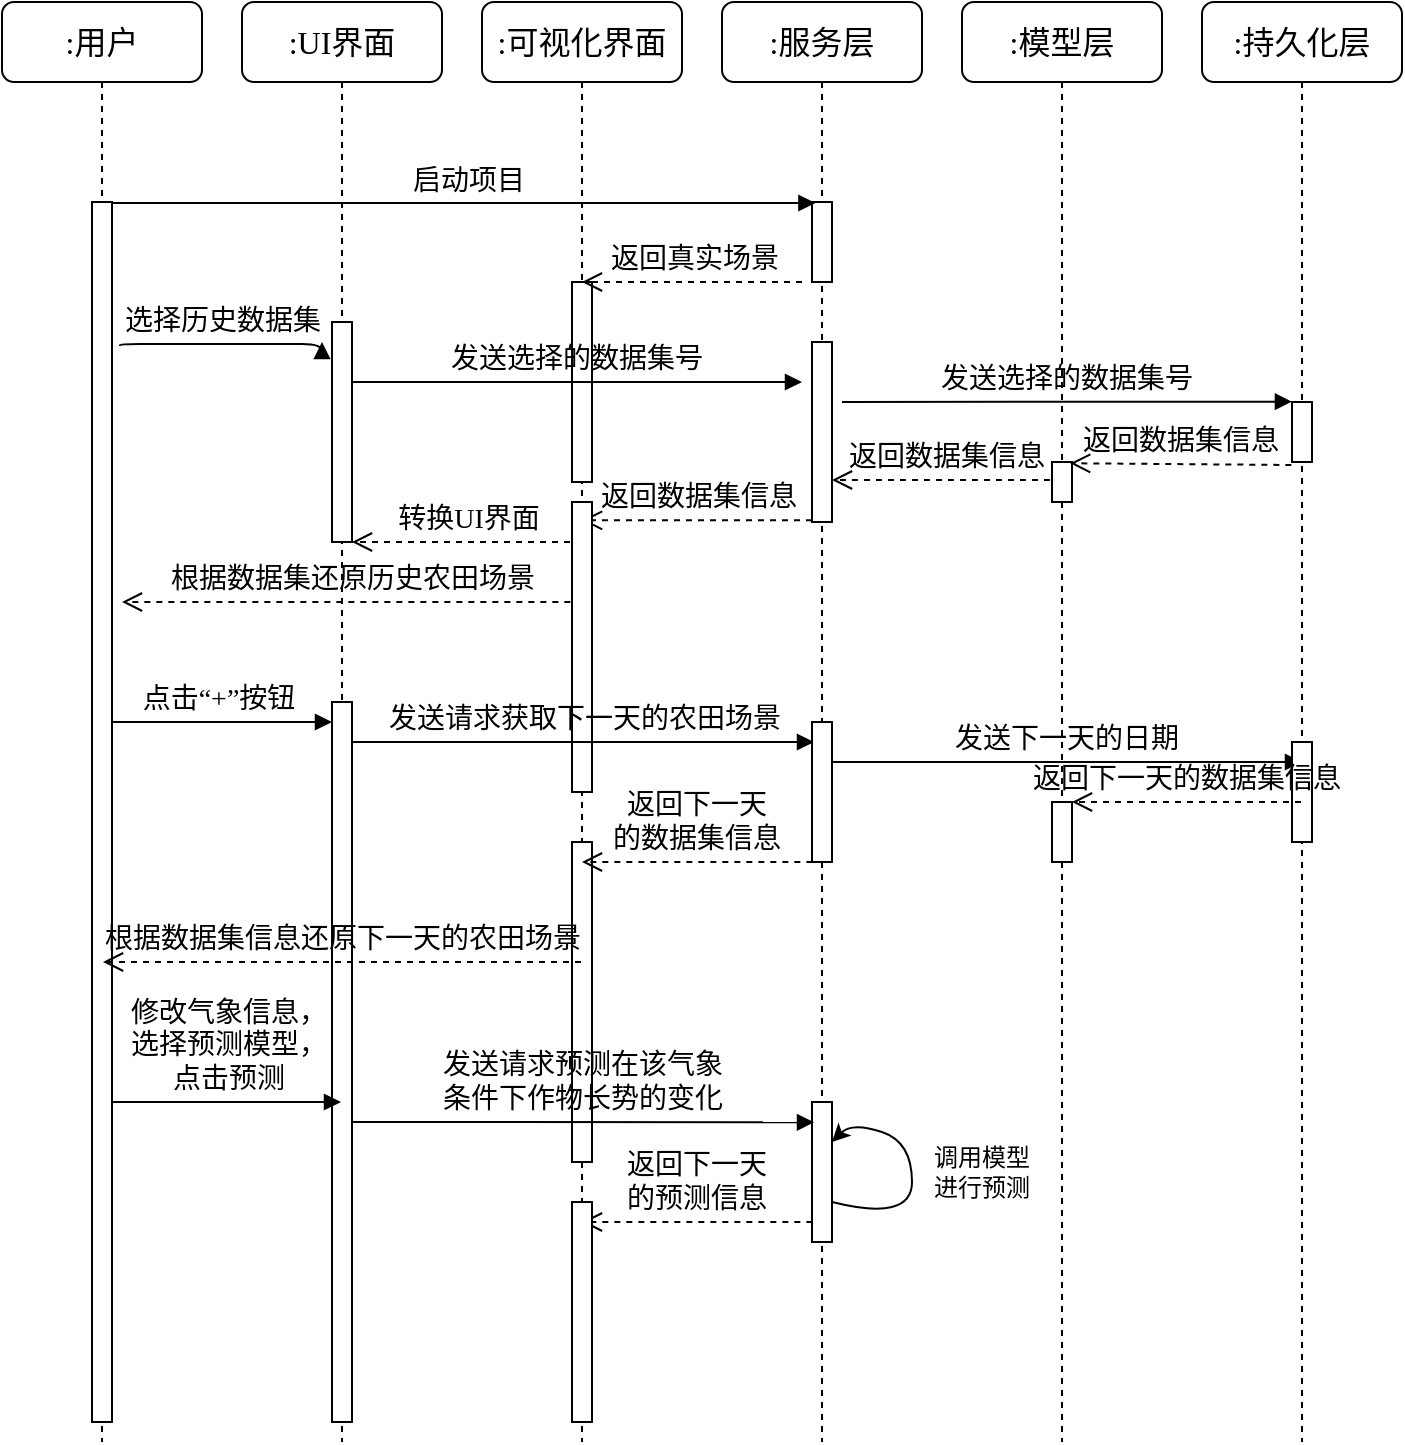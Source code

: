 <mxfile version="24.3.1" type="github">
  <diagram name="Page-1" id="13e1069c-82ec-6db2-03f1-153e76fe0fe0">
    <mxGraphModel dx="690" dy="398" grid="1" gridSize="10" guides="1" tooltips="1" connect="1" arrows="1" fold="1" page="1" pageScale="1" pageWidth="1100" pageHeight="850" background="none" math="0" shadow="0">
      <root>
        <mxCell id="0" />
        <mxCell id="1" parent="0" />
        <mxCell id="7baba1c4bc27f4b0-2" value="&lt;font style=&quot;font-size: 16px;&quot;&gt;:UI界面&lt;/font&gt;" style="shape=umlLifeline;perimeter=lifelinePerimeter;whiteSpace=wrap;html=1;container=1;collapsible=0;recursiveResize=0;outlineConnect=0;rounded=1;shadow=0;comic=0;labelBackgroundColor=none;strokeWidth=1;fontFamily=Verdana;fontSize=12;align=center;" parent="1" vertex="1">
          <mxGeometry x="240" y="80" width="100" height="720" as="geometry" />
        </mxCell>
        <mxCell id="7baba1c4bc27f4b0-10" value="" style="html=1;points=[];perimeter=orthogonalPerimeter;rounded=0;shadow=0;comic=0;labelBackgroundColor=none;strokeWidth=1;fontFamily=Verdana;fontSize=12;align=center;" parent="7baba1c4bc27f4b0-2" vertex="1">
          <mxGeometry x="45" y="160" width="10" height="110" as="geometry" />
        </mxCell>
        <mxCell id="tDSSOY3JjB5FIB1IRcV5-15" value="&lt;font style=&quot;font-size: 14px;&quot;&gt;转换UI界面&lt;/font&gt;" style="html=1;verticalAlign=bottom;endArrow=open;dashed=1;endSize=8;labelBackgroundColor=none;fontFamily=Verdana;fontSize=12;" edge="1" parent="7baba1c4bc27f4b0-2">
          <mxGeometry relative="1" as="geometry">
            <mxPoint x="55.004" y="270" as="targetPoint" />
            <mxPoint x="170" y="270" as="sourcePoint" />
          </mxGeometry>
        </mxCell>
        <mxCell id="tDSSOY3JjB5FIB1IRcV5-16" value="&lt;span style=&quot;font-size: 14px;&quot;&gt;根据数据集还原历史农田场景&lt;/span&gt;" style="html=1;verticalAlign=bottom;endArrow=open;dashed=1;endSize=8;labelBackgroundColor=none;fontFamily=Verdana;fontSize=12;" edge="1" parent="7baba1c4bc27f4b0-2">
          <mxGeometry relative="1" as="geometry">
            <mxPoint x="-60" y="300" as="targetPoint" />
            <mxPoint x="170.17" y="300" as="sourcePoint" />
          </mxGeometry>
        </mxCell>
        <mxCell id="tDSSOY3JjB5FIB1IRcV5-17" value="" style="html=1;points=[];perimeter=orthogonalPerimeter;rounded=0;shadow=0;comic=0;labelBackgroundColor=none;strokeWidth=1;fontFamily=Verdana;fontSize=12;align=center;" vertex="1" parent="7baba1c4bc27f4b0-2">
          <mxGeometry x="45" y="350" width="10" height="360" as="geometry" />
        </mxCell>
        <mxCell id="7baba1c4bc27f4b0-23" value="&lt;font style=&quot;font-size: 14px;&quot;&gt;点击“+”按钮&lt;/font&gt;" style="html=1;verticalAlign=bottom;endArrow=block;labelBackgroundColor=none;fontFamily=Verdana;fontSize=12;" parent="7baba1c4bc27f4b0-2" edge="1">
          <mxGeometry relative="1" as="geometry">
            <mxPoint x="-69.5" y="360" as="sourcePoint" />
            <mxPoint x="45" y="360" as="targetPoint" />
          </mxGeometry>
        </mxCell>
        <mxCell id="7baba1c4bc27f4b0-3" value="&lt;font style=&quot;font-size: 16px;&quot;&gt;:可视化界面&lt;/font&gt;" style="shape=umlLifeline;perimeter=lifelinePerimeter;whiteSpace=wrap;html=1;container=1;collapsible=0;recursiveResize=0;outlineConnect=0;rounded=1;shadow=0;comic=0;labelBackgroundColor=none;strokeWidth=1;fontFamily=Verdana;fontSize=12;align=center;" parent="1" vertex="1">
          <mxGeometry x="360" y="80" width="100" height="720" as="geometry" />
        </mxCell>
        <mxCell id="7baba1c4bc27f4b0-13" value="" style="html=1;points=[];perimeter=orthogonalPerimeter;rounded=0;shadow=0;comic=0;labelBackgroundColor=none;strokeWidth=1;fontFamily=Verdana;fontSize=12;align=center;" parent="7baba1c4bc27f4b0-3" vertex="1">
          <mxGeometry x="45" y="140" width="10" height="100" as="geometry" />
        </mxCell>
        <mxCell id="tDSSOY3JjB5FIB1IRcV5-13" value="&lt;font style=&quot;font-size: 14px;&quot;&gt;返回数据集信息&lt;/font&gt;" style="html=1;verticalAlign=bottom;endArrow=open;dashed=1;endSize=8;exitX=0;exitY=0.95;labelBackgroundColor=none;fontFamily=Verdana;fontSize=12;" edge="1" parent="7baba1c4bc27f4b0-3">
          <mxGeometry relative="1" as="geometry">
            <mxPoint x="50.024" y="259.17" as="targetPoint" />
            <mxPoint x="165" y="259.17" as="sourcePoint" />
          </mxGeometry>
        </mxCell>
        <mxCell id="tDSSOY3JjB5FIB1IRcV5-25" value="" style="html=1;points=[];perimeter=orthogonalPerimeter;rounded=0;shadow=0;comic=0;labelBackgroundColor=none;strokeWidth=1;fontFamily=Verdana;fontSize=12;align=center;" vertex="1" parent="7baba1c4bc27f4b0-3">
          <mxGeometry x="45" y="420" width="10" height="160" as="geometry" />
        </mxCell>
        <mxCell id="tDSSOY3JjB5FIB1IRcV5-24" value="&lt;span style=&quot;font-size: 14px;&quot;&gt;返回下一天&lt;/span&gt;&lt;div&gt;&lt;span style=&quot;font-size: 14px;&quot;&gt;的数据集信息&lt;/span&gt;&lt;/div&gt;" style="html=1;verticalAlign=bottom;endArrow=open;dashed=1;endSize=8;labelBackgroundColor=none;fontFamily=Verdana;fontSize=12;" edge="1" parent="7baba1c4bc27f4b0-3" target="7baba1c4bc27f4b0-3">
          <mxGeometry x="0.004" relative="1" as="geometry">
            <mxPoint x="80" y="430" as="targetPoint" />
            <mxPoint x="165.17" y="430" as="sourcePoint" />
            <mxPoint as="offset" />
          </mxGeometry>
        </mxCell>
        <mxCell id="tDSSOY3JjB5FIB1IRcV5-30" value="" style="html=1;points=[];perimeter=orthogonalPerimeter;rounded=0;shadow=0;comic=0;labelBackgroundColor=none;strokeWidth=1;fontFamily=Verdana;fontSize=12;align=center;" vertex="1" parent="7baba1c4bc27f4b0-3">
          <mxGeometry x="45" y="250" width="10" height="145" as="geometry" />
        </mxCell>
        <mxCell id="tDSSOY3JjB5FIB1IRcV5-29" value="&lt;font style=&quot;font-size: 14px;&quot;&gt;发送请求获取下一天的农田场景&lt;/font&gt;" style="html=1;verticalAlign=bottom;endArrow=block;labelBackgroundColor=none;fontFamily=Verdana;fontSize=12;entryX=0.067;entryY=0.244;entryDx=0;entryDy=0;entryPerimeter=0;" edge="1" parent="7baba1c4bc27f4b0-3">
          <mxGeometry relative="1" as="geometry">
            <mxPoint x="-65" y="370" as="sourcePoint" />
            <mxPoint x="166" y="370" as="targetPoint" />
            <mxPoint as="offset" />
          </mxGeometry>
        </mxCell>
        <mxCell id="tDSSOY3JjB5FIB1IRcV5-36" value="&lt;span style=&quot;font-size: 14px;&quot;&gt;返回下一天&lt;/span&gt;&lt;div&gt;&lt;span style=&quot;font-size: 14px;&quot;&gt;的预测信息&lt;/span&gt;&lt;/div&gt;" style="html=1;verticalAlign=bottom;endArrow=open;dashed=1;endSize=8;labelBackgroundColor=none;fontFamily=Verdana;fontSize=12;" edge="1" parent="7baba1c4bc27f4b0-3">
          <mxGeometry x="0.004" relative="1" as="geometry">
            <mxPoint x="50" y="610" as="targetPoint" />
            <mxPoint x="165.17" y="610" as="sourcePoint" />
            <mxPoint as="offset" />
          </mxGeometry>
        </mxCell>
        <mxCell id="7baba1c4bc27f4b0-4" value="&lt;font style=&quot;font-size: 16px;&quot;&gt;:服务层&lt;/font&gt;" style="shape=umlLifeline;perimeter=lifelinePerimeter;whiteSpace=wrap;html=1;container=1;collapsible=0;recursiveResize=0;outlineConnect=0;rounded=1;shadow=0;comic=0;labelBackgroundColor=none;strokeWidth=1;fontFamily=Verdana;fontSize=12;align=center;" parent="1" vertex="1">
          <mxGeometry x="480" y="80" width="100" height="720" as="geometry" />
        </mxCell>
        <mxCell id="7baba1c4bc27f4b0-16" value="" style="html=1;points=[];perimeter=orthogonalPerimeter;rounded=0;shadow=0;comic=0;labelBackgroundColor=none;strokeWidth=1;fontFamily=Verdana;fontSize=12;align=center;" parent="7baba1c4bc27f4b0-4" vertex="1">
          <mxGeometry x="45" y="100" width="10" height="40" as="geometry" />
        </mxCell>
        <mxCell id="tDSSOY3JjB5FIB1IRcV5-3" value="" style="html=1;points=[];perimeter=orthogonalPerimeter;rounded=0;shadow=0;comic=0;labelBackgroundColor=none;strokeWidth=1;fontFamily=Verdana;fontSize=12;align=center;" vertex="1" parent="7baba1c4bc27f4b0-4">
          <mxGeometry x="45" y="170" width="10" height="90" as="geometry" />
        </mxCell>
        <mxCell id="tDSSOY3JjB5FIB1IRcV5-12" value="&lt;font style=&quot;font-size: 14px;&quot;&gt;返回数据集信息&lt;/font&gt;" style="html=1;verticalAlign=bottom;endArrow=open;dashed=1;endSize=8;exitX=0;exitY=0.95;labelBackgroundColor=none;fontFamily=Verdana;fontSize=12;" edge="1" parent="7baba1c4bc27f4b0-4">
          <mxGeometry x="-0.004" relative="1" as="geometry">
            <mxPoint x="55.004" y="239" as="targetPoint" />
            <mxPoint x="169.98" y="239" as="sourcePoint" />
            <mxPoint as="offset" />
          </mxGeometry>
        </mxCell>
        <mxCell id="tDSSOY3JjB5FIB1IRcV5-20" value="" style="html=1;points=[];perimeter=orthogonalPerimeter;rounded=0;shadow=0;comic=0;labelBackgroundColor=none;strokeWidth=1;fontFamily=Verdana;fontSize=12;align=center;" vertex="1" parent="7baba1c4bc27f4b0-4">
          <mxGeometry x="45" y="360" width="10" height="70" as="geometry" />
        </mxCell>
        <mxCell id="tDSSOY3JjB5FIB1IRcV5-21" value="&lt;font style=&quot;font-size: 14px;&quot;&gt;发送下一天的日期&lt;/font&gt;" style="html=1;verticalAlign=bottom;endArrow=block;labelBackgroundColor=none;fontFamily=Verdana;fontSize=12;entryX=0.5;entryY=0.2;entryDx=0;entryDy=0;entryPerimeter=0;" edge="1" parent="7baba1c4bc27f4b0-4" target="tDSSOY3JjB5FIB1IRcV5-22">
          <mxGeometry x="-0.003" relative="1" as="geometry">
            <mxPoint x="55" y="380" as="sourcePoint" />
            <mxPoint x="280" y="380" as="targetPoint" />
            <mxPoint as="offset" />
          </mxGeometry>
        </mxCell>
        <mxCell id="tDSSOY3JjB5FIB1IRcV5-31" value="" style="html=1;points=[];perimeter=orthogonalPerimeter;rounded=0;shadow=0;comic=0;labelBackgroundColor=none;strokeWidth=1;fontFamily=Verdana;fontSize=12;align=center;" vertex="1" parent="7baba1c4bc27f4b0-4">
          <mxGeometry x="45" y="550" width="10" height="70" as="geometry" />
        </mxCell>
        <mxCell id="tDSSOY3JjB5FIB1IRcV5-34" value="" style="curved=1;endArrow=classic;html=1;rounded=0;" edge="1" parent="7baba1c4bc27f4b0-4">
          <mxGeometry width="50" height="50" relative="1" as="geometry">
            <mxPoint x="55" y="600" as="sourcePoint" />
            <mxPoint x="55" y="570" as="targetPoint" />
            <Array as="points">
              <mxPoint x="95" y="610" />
              <mxPoint x="95" y="570" />
              <mxPoint x="65" y="560" />
            </Array>
          </mxGeometry>
        </mxCell>
        <mxCell id="7baba1c4bc27f4b0-5" value="&lt;font style=&quot;font-size: 16px;&quot;&gt;:模型层&lt;/font&gt;" style="shape=umlLifeline;perimeter=lifelinePerimeter;whiteSpace=wrap;html=1;container=1;collapsible=0;recursiveResize=0;outlineConnect=0;rounded=1;shadow=0;comic=0;labelBackgroundColor=none;strokeWidth=1;fontFamily=Verdana;fontSize=12;align=center;" parent="1" vertex="1">
          <mxGeometry x="600" y="80" width="100" height="720" as="geometry" />
        </mxCell>
        <mxCell id="7baba1c4bc27f4b0-19" value="" style="html=1;points=[];perimeter=orthogonalPerimeter;rounded=0;shadow=0;comic=0;labelBackgroundColor=none;strokeWidth=1;fontFamily=Verdana;fontSize=12;align=center;" parent="7baba1c4bc27f4b0-5" vertex="1">
          <mxGeometry x="45" y="230" width="10" height="20" as="geometry" />
        </mxCell>
        <mxCell id="tDSSOY3JjB5FIB1IRcV5-35" value="调用模型进行预测" style="text;html=1;align=center;verticalAlign=middle;whiteSpace=wrap;rounded=0;" vertex="1" parent="7baba1c4bc27f4b0-5">
          <mxGeometry x="-20" y="570" width="60" height="30" as="geometry" />
        </mxCell>
        <mxCell id="tDSSOY3JjB5FIB1IRcV5-38" value="" style="html=1;points=[];perimeter=orthogonalPerimeter;rounded=0;shadow=0;comic=0;labelBackgroundColor=none;strokeWidth=1;fontFamily=Verdana;fontSize=12;align=center;" vertex="1" parent="7baba1c4bc27f4b0-5">
          <mxGeometry x="45" y="400" width="10" height="30" as="geometry" />
        </mxCell>
        <mxCell id="7baba1c4bc27f4b0-6" value="&lt;font style=&quot;font-size: 16px;&quot;&gt;:持久化层&lt;/font&gt;" style="shape=umlLifeline;perimeter=lifelinePerimeter;whiteSpace=wrap;html=1;container=1;collapsible=0;recursiveResize=0;outlineConnect=0;rounded=1;shadow=0;comic=0;labelBackgroundColor=none;strokeWidth=1;fontFamily=Verdana;fontSize=12;align=center;" parent="1" vertex="1">
          <mxGeometry x="720" y="80" width="100" height="720" as="geometry" />
        </mxCell>
        <mxCell id="tDSSOY3JjB5FIB1IRcV5-8" value="" style="html=1;points=[];perimeter=orthogonalPerimeter;rounded=0;shadow=0;comic=0;labelBackgroundColor=none;strokeWidth=1;fontFamily=Verdana;fontSize=12;align=center;" vertex="1" parent="7baba1c4bc27f4b0-6">
          <mxGeometry x="45" y="200" width="10" height="30" as="geometry" />
        </mxCell>
        <mxCell id="tDSSOY3JjB5FIB1IRcV5-22" value="" style="html=1;points=[];perimeter=orthogonalPerimeter;rounded=0;shadow=0;comic=0;labelBackgroundColor=none;strokeWidth=1;fontFamily=Verdana;fontSize=12;align=center;" vertex="1" parent="7baba1c4bc27f4b0-6">
          <mxGeometry x="45" y="370" width="10" height="50" as="geometry" />
        </mxCell>
        <mxCell id="7baba1c4bc27f4b0-8" value="&lt;font style=&quot;font-size: 16px;&quot;&gt;:用户&lt;/font&gt;" style="shape=umlLifeline;perimeter=lifelinePerimeter;whiteSpace=wrap;html=1;container=1;collapsible=0;recursiveResize=0;outlineConnect=0;rounded=1;shadow=0;comic=0;labelBackgroundColor=none;strokeWidth=1;fontFamily=Verdana;fontSize=12;align=center;" parent="1" vertex="1">
          <mxGeometry x="120" y="80" width="100" height="720" as="geometry" />
        </mxCell>
        <mxCell id="7baba1c4bc27f4b0-9" value="" style="html=1;points=[];perimeter=orthogonalPerimeter;rounded=0;shadow=0;comic=0;labelBackgroundColor=none;strokeWidth=1;fontFamily=Verdana;fontSize=12;align=center;" parent="7baba1c4bc27f4b0-8" vertex="1">
          <mxGeometry x="45" y="100" width="10" height="610" as="geometry" />
        </mxCell>
        <mxCell id="tDSSOY3JjB5FIB1IRcV5-27" value="&lt;span style=&quot;font-size: 14px;&quot;&gt;修改气象信息，&lt;/span&gt;&lt;div&gt;&lt;span style=&quot;font-size: 14px;&quot;&gt;选择预测模型，&lt;/span&gt;&lt;/div&gt;&lt;div&gt;&lt;span style=&quot;font-size: 14px;&quot;&gt;点击预测&lt;/span&gt;&lt;/div&gt;" style="html=1;verticalAlign=bottom;endArrow=block;labelBackgroundColor=none;fontFamily=Verdana;fontSize=12;" edge="1" parent="7baba1c4bc27f4b0-8">
          <mxGeometry relative="1" as="geometry">
            <mxPoint x="55" y="550" as="sourcePoint" />
            <mxPoint x="169.5" y="550" as="targetPoint" />
          </mxGeometry>
        </mxCell>
        <mxCell id="7baba1c4bc27f4b0-11" value="&lt;font style=&quot;font-size: 14px;&quot;&gt;启动项目&lt;/font&gt;" style="html=1;verticalAlign=bottom;endArrow=block;labelBackgroundColor=none;fontFamily=Verdana;fontSize=12;edgeStyle=elbowEdgeStyle;elbow=vertical;entryX=0.171;entryY=0.013;entryDx=0;entryDy=0;entryPerimeter=0;" parent="1" source="7baba1c4bc27f4b0-9" target="7baba1c4bc27f4b0-16" edge="1">
          <mxGeometry x="0.008" relative="1" as="geometry">
            <mxPoint x="220" y="190" as="sourcePoint" />
            <mxPoint x="250" y="180" as="targetPoint" />
            <mxPoint as="offset" />
          </mxGeometry>
        </mxCell>
        <mxCell id="tDSSOY3JjB5FIB1IRcV5-1" value="&lt;font style=&quot;font-size: 14px;&quot;&gt;返回真实场景&lt;/font&gt;" style="html=1;verticalAlign=bottom;endArrow=open;dashed=1;endSize=8;labelBackgroundColor=none;fontFamily=Verdana;fontSize=12;" edge="1" parent="1" target="7baba1c4bc27f4b0-3">
          <mxGeometry x="-0.008" relative="1" as="geometry">
            <mxPoint x="155" y="220" as="targetPoint" />
            <mxPoint x="520" y="220" as="sourcePoint" />
            <Array as="points">
              <mxPoint x="520" y="220" />
            </Array>
            <mxPoint as="offset" />
          </mxGeometry>
        </mxCell>
        <mxCell id="tDSSOY3JjB5FIB1IRcV5-4" value="&lt;font style=&quot;font-size: 14px;&quot;&gt;发送选择的数据集号&lt;/font&gt;" style="html=1;verticalAlign=bottom;endArrow=block;labelBackgroundColor=none;fontFamily=Verdana;fontSize=12;" edge="1" parent="1">
          <mxGeometry x="-0.003" relative="1" as="geometry">
            <mxPoint x="295" y="270" as="sourcePoint" />
            <mxPoint x="520" y="270" as="targetPoint" />
            <mxPoint as="offset" />
          </mxGeometry>
        </mxCell>
        <mxCell id="tDSSOY3JjB5FIB1IRcV5-7" value="&lt;font style=&quot;font-size: 14px;&quot;&gt;发送选择的数据集号&lt;/font&gt;" style="html=1;verticalAlign=bottom;endArrow=block;labelBackgroundColor=none;fontFamily=Verdana;fontSize=12;entryX=-0.004;entryY=-0.006;entryDx=0;entryDy=0;entryPerimeter=0;" edge="1" parent="1" target="tDSSOY3JjB5FIB1IRcV5-8">
          <mxGeometry x="-0.003" relative="1" as="geometry">
            <mxPoint x="540" y="280" as="sourcePoint" />
            <mxPoint x="860" y="280" as="targetPoint" />
            <mxPoint as="offset" />
          </mxGeometry>
        </mxCell>
        <mxCell id="tDSSOY3JjB5FIB1IRcV5-2" value="&lt;font style=&quot;font-size: 14px;&quot;&gt;选择历史数据集&lt;/font&gt;" style="html=1;verticalAlign=bottom;endArrow=block;labelBackgroundColor=none;fontFamily=Verdana;fontSize=12;edgeStyle=elbowEdgeStyle;elbow=vertical;" edge="1" parent="1">
          <mxGeometry x="0.0" relative="1" as="geometry">
            <mxPoint x="179" y="252" as="sourcePoint" />
            <mxPoint x="280" y="250" as="targetPoint" />
            <mxPoint as="offset" />
          </mxGeometry>
        </mxCell>
        <mxCell id="tDSSOY3JjB5FIB1IRcV5-9" value="&lt;font style=&quot;font-size: 14px;&quot;&gt;返回数据集信息&lt;/font&gt;" style="html=1;verticalAlign=bottom;endArrow=open;dashed=1;endSize=8;labelBackgroundColor=none;fontFamily=Verdana;fontSize=12;entryX=0.906;entryY=0.031;entryDx=0;entryDy=0;entryPerimeter=0;exitX=-0.033;exitY=1.05;exitDx=0;exitDy=0;exitPerimeter=0;" edge="1" parent="1" source="tDSSOY3JjB5FIB1IRcV5-8" target="7baba1c4bc27f4b0-19">
          <mxGeometry relative="1" as="geometry">
            <mxPoint x="690" y="320" as="targetPoint" />
            <mxPoint x="770" y="321" as="sourcePoint" />
          </mxGeometry>
        </mxCell>
        <mxCell id="tDSSOY3JjB5FIB1IRcV5-26" value="&lt;span style=&quot;font-size: 14px;&quot;&gt;根据数据集信息还原下一天的农田场景&lt;/span&gt;" style="html=1;verticalAlign=bottom;endArrow=open;dashed=1;endSize=8;labelBackgroundColor=none;fontFamily=Verdana;fontSize=12;" edge="1" parent="1" source="7baba1c4bc27f4b0-3">
          <mxGeometry relative="1" as="geometry">
            <mxPoint x="170.504" y="560" as="targetPoint" />
            <mxPoint x="285" y="560" as="sourcePoint" />
          </mxGeometry>
        </mxCell>
        <mxCell id="tDSSOY3JjB5FIB1IRcV5-19" value="&lt;font style=&quot;font-size: 14px;&quot;&gt;发送请求预测在该气象&lt;/font&gt;&lt;div&gt;&lt;font style=&quot;font-size: 14px;&quot;&gt;条件下作物长势的变化&lt;/font&gt;&lt;/div&gt;" style="html=1;verticalAlign=bottom;endArrow=block;labelBackgroundColor=none;fontFamily=Verdana;fontSize=12;entryX=0.1;entryY=0.145;entryDx=0;entryDy=0;entryPerimeter=0;" edge="1" parent="1" target="tDSSOY3JjB5FIB1IRcV5-31">
          <mxGeometry relative="1" as="geometry">
            <mxPoint x="295" y="640" as="sourcePoint" />
            <mxPoint x="520" y="640" as="targetPoint" />
            <mxPoint as="offset" />
          </mxGeometry>
        </mxCell>
        <mxCell id="tDSSOY3JjB5FIB1IRcV5-37" value="" style="html=1;points=[];perimeter=orthogonalPerimeter;rounded=0;shadow=0;comic=0;labelBackgroundColor=none;strokeWidth=1;fontFamily=Verdana;fontSize=12;align=center;" vertex="1" parent="1">
          <mxGeometry x="405" y="680" width="10" height="110" as="geometry" />
        </mxCell>
        <mxCell id="tDSSOY3JjB5FIB1IRcV5-23" value="&lt;span style=&quot;font-size: 14px;&quot;&gt;返回下一天的数据集信息&lt;/span&gt;" style="html=1;verticalAlign=bottom;endArrow=open;dashed=1;endSize=8;labelBackgroundColor=none;fontFamily=Verdana;fontSize=12;" edge="1" parent="1" source="7baba1c4bc27f4b0-6" target="tDSSOY3JjB5FIB1IRcV5-38">
          <mxGeometry x="0.001" relative="1" as="geometry">
            <mxPoint x="660" y="490" as="targetPoint" />
            <mxPoint x="730" y="490" as="sourcePoint" />
            <mxPoint as="offset" />
          </mxGeometry>
        </mxCell>
      </root>
    </mxGraphModel>
  </diagram>
</mxfile>
